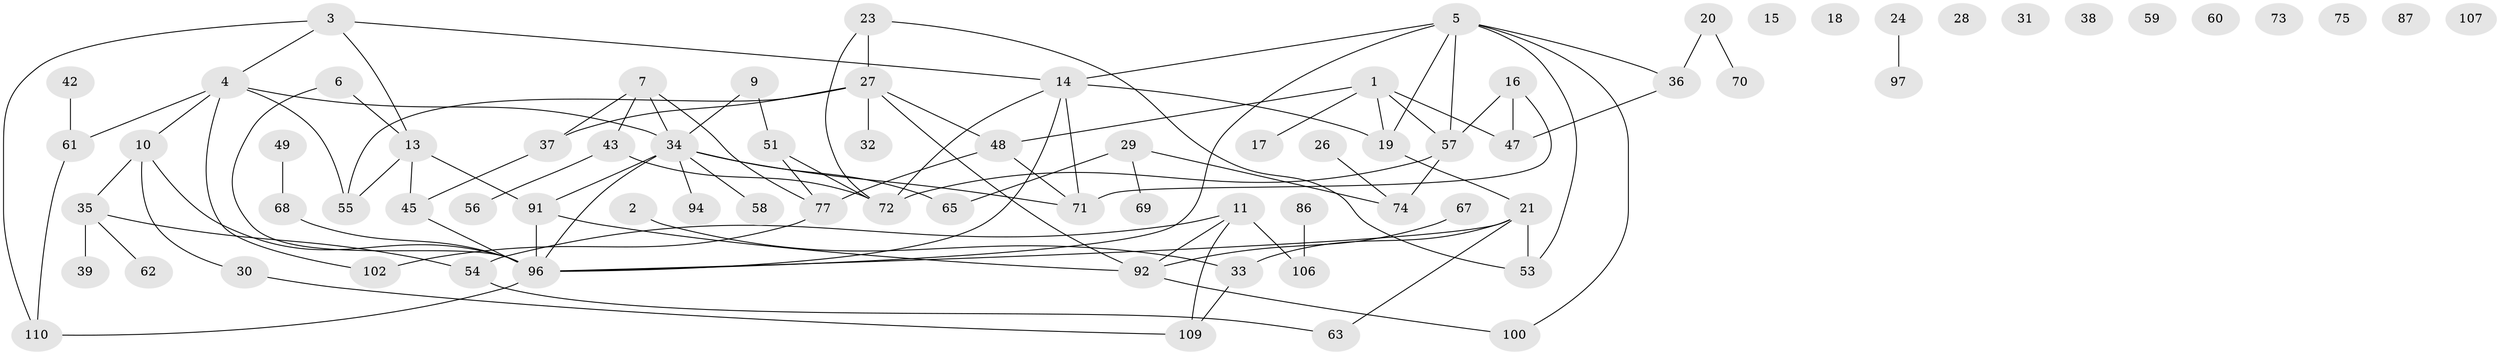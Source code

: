// Generated by graph-tools (version 1.1) at 2025/23/03/03/25 07:23:29]
// undirected, 77 vertices, 101 edges
graph export_dot {
graph [start="1"]
  node [color=gray90,style=filled];
  1 [super="+25"];
  2;
  3 [super="+12"];
  4 [super="+8"];
  5;
  6;
  7 [super="+44"];
  9 [super="+88"];
  10 [super="+93"];
  11 [super="+82"];
  13 [super="+22"];
  14 [super="+81"];
  15;
  16;
  17;
  18;
  19 [super="+40"];
  20 [super="+105"];
  21 [super="+108"];
  23 [super="+89"];
  24;
  26 [super="+41"];
  27 [super="+95"];
  28;
  29 [super="+85"];
  30;
  31;
  32;
  33 [super="+79"];
  34 [super="+46"];
  35 [super="+64"];
  36;
  37;
  38;
  39;
  42;
  43;
  45 [super="+50"];
  47 [super="+83"];
  48;
  49 [super="+52"];
  51;
  53 [super="+76"];
  54;
  55 [super="+80"];
  56;
  57 [super="+90"];
  58;
  59;
  60;
  61 [super="+66"];
  62 [super="+104"];
  63 [super="+103"];
  65;
  67;
  68;
  69;
  70;
  71 [super="+78"];
  72 [super="+99"];
  73;
  74;
  75;
  77 [super="+84"];
  86;
  87;
  91;
  92 [super="+101"];
  94;
  96 [super="+98"];
  97;
  100 [super="+111"];
  102;
  106;
  107;
  109;
  110;
  1 -- 19;
  1 -- 48;
  1 -- 17;
  1 -- 47;
  1 -- 57;
  2 -- 33;
  3 -- 4;
  3 -- 110;
  3 -- 13;
  3 -- 14;
  4 -- 102;
  4 -- 10;
  4 -- 34;
  4 -- 61;
  4 -- 55;
  5 -- 14;
  5 -- 19;
  5 -- 36;
  5 -- 57;
  5 -- 96;
  5 -- 53;
  5 -- 100;
  6 -- 13;
  6 -- 96;
  7 -- 34;
  7 -- 43;
  7 -- 37;
  7 -- 77;
  9 -- 51;
  9 -- 34;
  10 -- 30;
  10 -- 96;
  10 -- 35;
  11 -- 54;
  11 -- 109;
  11 -- 106;
  11 -- 92;
  13 -- 45 [weight=2];
  13 -- 55;
  13 -- 91;
  14 -- 96;
  14 -- 19;
  14 -- 72;
  14 -- 71;
  16 -- 47;
  16 -- 57;
  16 -- 71;
  19 -- 21;
  20 -- 70;
  20 -- 36;
  21 -- 53;
  21 -- 63;
  21 -- 96;
  21 -- 33;
  23 -- 27;
  23 -- 72;
  23 -- 53;
  24 -- 97;
  26 -- 74;
  27 -- 32;
  27 -- 48;
  27 -- 92;
  27 -- 37;
  27 -- 55;
  29 -- 69;
  29 -- 74;
  29 -- 65;
  30 -- 109;
  33 -- 109;
  34 -- 58 [weight=2];
  34 -- 94;
  34 -- 96;
  34 -- 65;
  34 -- 91;
  34 -- 71;
  35 -- 39;
  35 -- 54;
  35 -- 62;
  36 -- 47;
  37 -- 45;
  42 -- 61;
  43 -- 56;
  43 -- 72;
  45 -- 96;
  48 -- 71;
  48 -- 77;
  49 -- 68;
  51 -- 72;
  51 -- 77;
  54 -- 63;
  57 -- 72;
  57 -- 74;
  61 -- 110;
  67 -- 92;
  68 -- 96;
  77 -- 102;
  86 -- 106;
  91 -- 96;
  91 -- 92;
  92 -- 100;
  96 -- 110;
}
